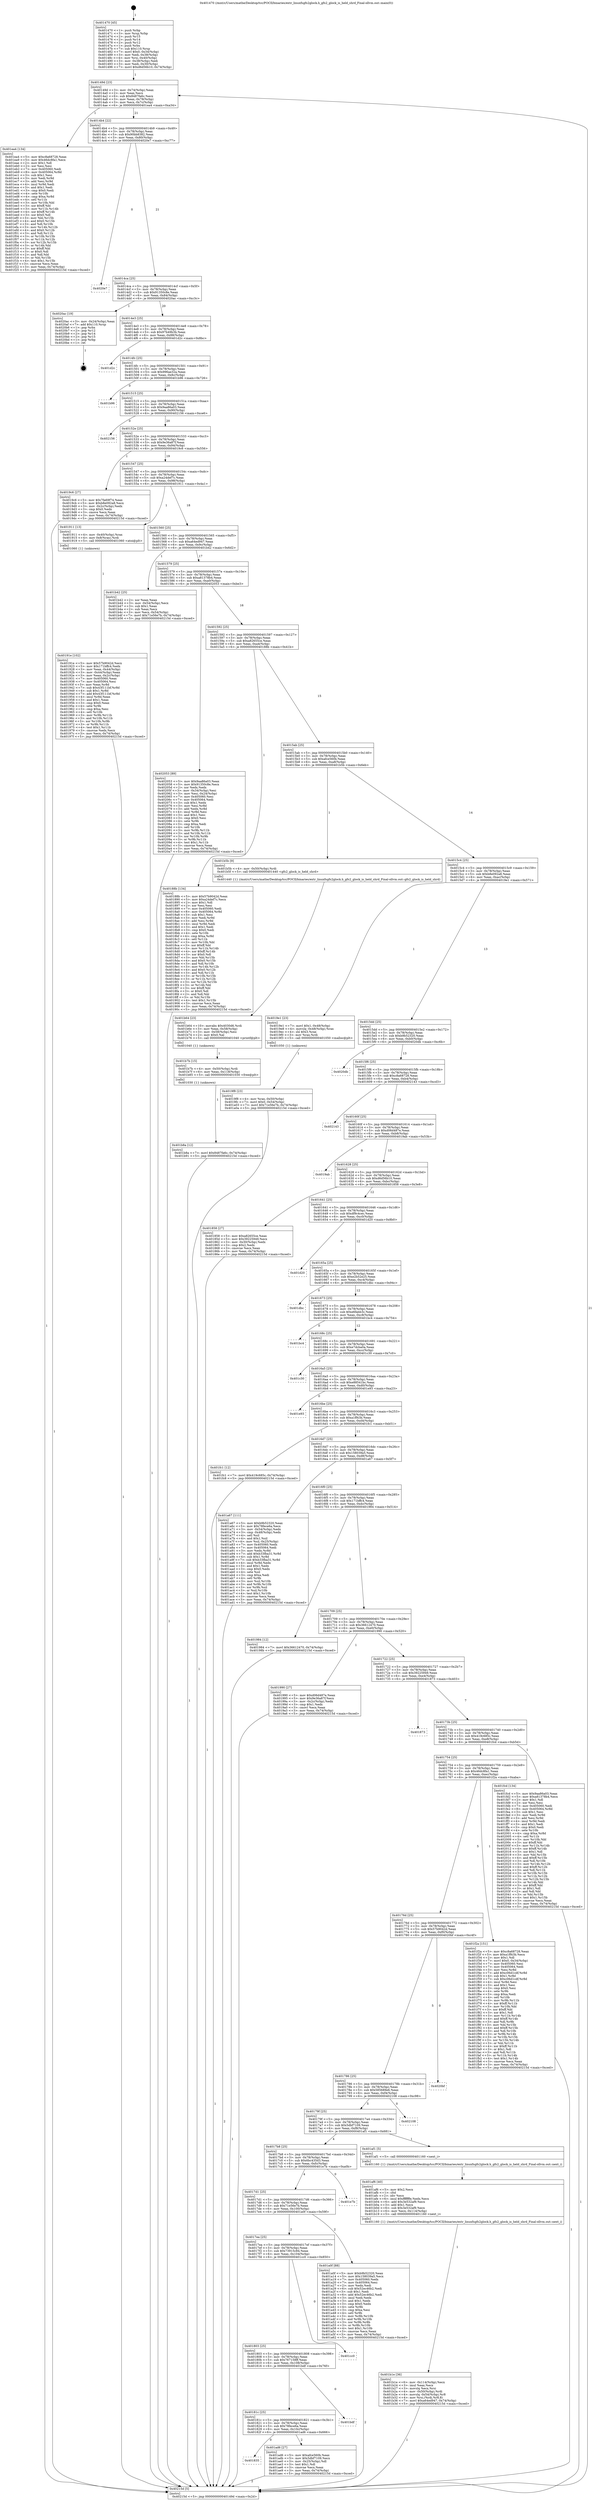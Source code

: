 digraph "0x401470" {
  label = "0x401470 (/mnt/c/Users/mathe/Desktop/tcc/POCII/binaries/extr_linuxfsgfs2glock.h_gfs2_glock_is_held_shrd_Final-ollvm.out::main(0))"
  labelloc = "t"
  node[shape=record]

  Entry [label="",width=0.3,height=0.3,shape=circle,fillcolor=black,style=filled]
  "0x40149d" [label="{
     0x40149d [23]\l
     | [instrs]\l
     &nbsp;&nbsp;0x40149d \<+3\>: mov -0x74(%rbp),%eax\l
     &nbsp;&nbsp;0x4014a0 \<+2\>: mov %eax,%ecx\l
     &nbsp;&nbsp;0x4014a2 \<+6\>: sub $0x8487fa6c,%ecx\l
     &nbsp;&nbsp;0x4014a8 \<+3\>: mov %eax,-0x78(%rbp)\l
     &nbsp;&nbsp;0x4014ab \<+3\>: mov %ecx,-0x7c(%rbp)\l
     &nbsp;&nbsp;0x4014ae \<+6\>: je 0000000000401ea4 \<main+0xa34\>\l
  }"]
  "0x401ea4" [label="{
     0x401ea4 [134]\l
     | [instrs]\l
     &nbsp;&nbsp;0x401ea4 \<+5\>: mov $0xc8a68728,%eax\l
     &nbsp;&nbsp;0x401ea9 \<+5\>: mov $0x46dc8fa1,%ecx\l
     &nbsp;&nbsp;0x401eae \<+2\>: mov $0x1,%dl\l
     &nbsp;&nbsp;0x401eb0 \<+2\>: xor %esi,%esi\l
     &nbsp;&nbsp;0x401eb2 \<+7\>: mov 0x405060,%edi\l
     &nbsp;&nbsp;0x401eb9 \<+8\>: mov 0x405064,%r8d\l
     &nbsp;&nbsp;0x401ec1 \<+3\>: sub $0x1,%esi\l
     &nbsp;&nbsp;0x401ec4 \<+3\>: mov %edi,%r9d\l
     &nbsp;&nbsp;0x401ec7 \<+3\>: add %esi,%r9d\l
     &nbsp;&nbsp;0x401eca \<+4\>: imul %r9d,%edi\l
     &nbsp;&nbsp;0x401ece \<+3\>: and $0x1,%edi\l
     &nbsp;&nbsp;0x401ed1 \<+3\>: cmp $0x0,%edi\l
     &nbsp;&nbsp;0x401ed4 \<+4\>: sete %r10b\l
     &nbsp;&nbsp;0x401ed8 \<+4\>: cmp $0xa,%r8d\l
     &nbsp;&nbsp;0x401edc \<+4\>: setl %r11b\l
     &nbsp;&nbsp;0x401ee0 \<+3\>: mov %r10b,%bl\l
     &nbsp;&nbsp;0x401ee3 \<+3\>: xor $0xff,%bl\l
     &nbsp;&nbsp;0x401ee6 \<+3\>: mov %r11b,%r14b\l
     &nbsp;&nbsp;0x401ee9 \<+4\>: xor $0xff,%r14b\l
     &nbsp;&nbsp;0x401eed \<+3\>: xor $0x0,%dl\l
     &nbsp;&nbsp;0x401ef0 \<+3\>: mov %bl,%r15b\l
     &nbsp;&nbsp;0x401ef3 \<+4\>: and $0x0,%r15b\l
     &nbsp;&nbsp;0x401ef7 \<+3\>: and %dl,%r10b\l
     &nbsp;&nbsp;0x401efa \<+3\>: mov %r14b,%r12b\l
     &nbsp;&nbsp;0x401efd \<+4\>: and $0x0,%r12b\l
     &nbsp;&nbsp;0x401f01 \<+3\>: and %dl,%r11b\l
     &nbsp;&nbsp;0x401f04 \<+3\>: or %r10b,%r15b\l
     &nbsp;&nbsp;0x401f07 \<+3\>: or %r11b,%r12b\l
     &nbsp;&nbsp;0x401f0a \<+3\>: xor %r12b,%r15b\l
     &nbsp;&nbsp;0x401f0d \<+3\>: or %r14b,%bl\l
     &nbsp;&nbsp;0x401f10 \<+3\>: xor $0xff,%bl\l
     &nbsp;&nbsp;0x401f13 \<+3\>: or $0x0,%dl\l
     &nbsp;&nbsp;0x401f16 \<+2\>: and %dl,%bl\l
     &nbsp;&nbsp;0x401f18 \<+3\>: or %bl,%r15b\l
     &nbsp;&nbsp;0x401f1b \<+4\>: test $0x1,%r15b\l
     &nbsp;&nbsp;0x401f1f \<+3\>: cmovne %ecx,%eax\l
     &nbsp;&nbsp;0x401f22 \<+3\>: mov %eax,-0x74(%rbp)\l
     &nbsp;&nbsp;0x401f25 \<+5\>: jmp 000000000040215d \<main+0xced\>\l
  }"]
  "0x4014b4" [label="{
     0x4014b4 [22]\l
     | [instrs]\l
     &nbsp;&nbsp;0x4014b4 \<+5\>: jmp 00000000004014b9 \<main+0x49\>\l
     &nbsp;&nbsp;0x4014b9 \<+3\>: mov -0x78(%rbp),%eax\l
     &nbsp;&nbsp;0x4014bc \<+5\>: sub $0x90bb8382,%eax\l
     &nbsp;&nbsp;0x4014c1 \<+3\>: mov %eax,-0x80(%rbp)\l
     &nbsp;&nbsp;0x4014c4 \<+6\>: je 00000000004020e7 \<main+0xc77\>\l
  }"]
  Exit [label="",width=0.3,height=0.3,shape=circle,fillcolor=black,style=filled,peripheries=2]
  "0x4020e7" [label="{
     0x4020e7\l
  }", style=dashed]
  "0x4014ca" [label="{
     0x4014ca [25]\l
     | [instrs]\l
     &nbsp;&nbsp;0x4014ca \<+5\>: jmp 00000000004014cf \<main+0x5f\>\l
     &nbsp;&nbsp;0x4014cf \<+3\>: mov -0x78(%rbp),%eax\l
     &nbsp;&nbsp;0x4014d2 \<+5\>: sub $0x91350c8e,%eax\l
     &nbsp;&nbsp;0x4014d7 \<+6\>: mov %eax,-0x84(%rbp)\l
     &nbsp;&nbsp;0x4014dd \<+6\>: je 00000000004020ac \<main+0xc3c\>\l
  }"]
  "0x401b8a" [label="{
     0x401b8a [12]\l
     | [instrs]\l
     &nbsp;&nbsp;0x401b8a \<+7\>: movl $0x8487fa6c,-0x74(%rbp)\l
     &nbsp;&nbsp;0x401b91 \<+5\>: jmp 000000000040215d \<main+0xced\>\l
  }"]
  "0x4020ac" [label="{
     0x4020ac [19]\l
     | [instrs]\l
     &nbsp;&nbsp;0x4020ac \<+3\>: mov -0x24(%rbp),%eax\l
     &nbsp;&nbsp;0x4020af \<+7\>: add $0x110,%rsp\l
     &nbsp;&nbsp;0x4020b6 \<+1\>: pop %rbx\l
     &nbsp;&nbsp;0x4020b7 \<+2\>: pop %r12\l
     &nbsp;&nbsp;0x4020b9 \<+2\>: pop %r14\l
     &nbsp;&nbsp;0x4020bb \<+2\>: pop %r15\l
     &nbsp;&nbsp;0x4020bd \<+1\>: pop %rbp\l
     &nbsp;&nbsp;0x4020be \<+1\>: ret\l
  }"]
  "0x4014e3" [label="{
     0x4014e3 [25]\l
     | [instrs]\l
     &nbsp;&nbsp;0x4014e3 \<+5\>: jmp 00000000004014e8 \<main+0x78\>\l
     &nbsp;&nbsp;0x4014e8 \<+3\>: mov -0x78(%rbp),%eax\l
     &nbsp;&nbsp;0x4014eb \<+5\>: sub $0x97b49b3b,%eax\l
     &nbsp;&nbsp;0x4014f0 \<+6\>: mov %eax,-0x88(%rbp)\l
     &nbsp;&nbsp;0x4014f6 \<+6\>: je 0000000000401d2c \<main+0x8bc\>\l
  }"]
  "0x401b7b" [label="{
     0x401b7b [15]\l
     | [instrs]\l
     &nbsp;&nbsp;0x401b7b \<+4\>: mov -0x50(%rbp),%rdi\l
     &nbsp;&nbsp;0x401b7f \<+6\>: mov %eax,-0x118(%rbp)\l
     &nbsp;&nbsp;0x401b85 \<+5\>: call 0000000000401030 \<free@plt\>\l
     | [calls]\l
     &nbsp;&nbsp;0x401030 \{1\} (unknown)\l
  }"]
  "0x401d2c" [label="{
     0x401d2c\l
  }", style=dashed]
  "0x4014fc" [label="{
     0x4014fc [25]\l
     | [instrs]\l
     &nbsp;&nbsp;0x4014fc \<+5\>: jmp 0000000000401501 \<main+0x91\>\l
     &nbsp;&nbsp;0x401501 \<+3\>: mov -0x78(%rbp),%eax\l
     &nbsp;&nbsp;0x401504 \<+5\>: sub $0x996ae32a,%eax\l
     &nbsp;&nbsp;0x401509 \<+6\>: mov %eax,-0x8c(%rbp)\l
     &nbsp;&nbsp;0x40150f \<+6\>: je 0000000000401b96 \<main+0x726\>\l
  }"]
  "0x401b64" [label="{
     0x401b64 [23]\l
     | [instrs]\l
     &nbsp;&nbsp;0x401b64 \<+10\>: movabs $0x4030d6,%rdi\l
     &nbsp;&nbsp;0x401b6e \<+3\>: mov %eax,-0x58(%rbp)\l
     &nbsp;&nbsp;0x401b71 \<+3\>: mov -0x58(%rbp),%esi\l
     &nbsp;&nbsp;0x401b74 \<+2\>: mov $0x0,%al\l
     &nbsp;&nbsp;0x401b76 \<+5\>: call 0000000000401040 \<printf@plt\>\l
     | [calls]\l
     &nbsp;&nbsp;0x401040 \{1\} (unknown)\l
  }"]
  "0x401b96" [label="{
     0x401b96\l
  }", style=dashed]
  "0x401515" [label="{
     0x401515 [25]\l
     | [instrs]\l
     &nbsp;&nbsp;0x401515 \<+5\>: jmp 000000000040151a \<main+0xaa\>\l
     &nbsp;&nbsp;0x40151a \<+3\>: mov -0x78(%rbp),%eax\l
     &nbsp;&nbsp;0x40151d \<+5\>: sub $0x9aa86a03,%eax\l
     &nbsp;&nbsp;0x401522 \<+6\>: mov %eax,-0x90(%rbp)\l
     &nbsp;&nbsp;0x401528 \<+6\>: je 0000000000402156 \<main+0xce6\>\l
  }"]
  "0x401b1e" [label="{
     0x401b1e [36]\l
     | [instrs]\l
     &nbsp;&nbsp;0x401b1e \<+6\>: mov -0x114(%rbp),%ecx\l
     &nbsp;&nbsp;0x401b24 \<+3\>: imul %eax,%ecx\l
     &nbsp;&nbsp;0x401b27 \<+3\>: movslq %ecx,%rsi\l
     &nbsp;&nbsp;0x401b2a \<+4\>: mov -0x50(%rbp),%rdi\l
     &nbsp;&nbsp;0x401b2e \<+4\>: movslq -0x54(%rbp),%r8\l
     &nbsp;&nbsp;0x401b32 \<+4\>: mov %rsi,(%rdi,%r8,8)\l
     &nbsp;&nbsp;0x401b36 \<+7\>: movl $0xa64ed947,-0x74(%rbp)\l
     &nbsp;&nbsp;0x401b3d \<+5\>: jmp 000000000040215d \<main+0xced\>\l
  }"]
  "0x402156" [label="{
     0x402156\l
  }", style=dashed]
  "0x40152e" [label="{
     0x40152e [25]\l
     | [instrs]\l
     &nbsp;&nbsp;0x40152e \<+5\>: jmp 0000000000401533 \<main+0xc3\>\l
     &nbsp;&nbsp;0x401533 \<+3\>: mov -0x78(%rbp),%eax\l
     &nbsp;&nbsp;0x401536 \<+5\>: sub $0x9e36a87f,%eax\l
     &nbsp;&nbsp;0x40153b \<+6\>: mov %eax,-0x94(%rbp)\l
     &nbsp;&nbsp;0x401541 \<+6\>: je 00000000004019c6 \<main+0x556\>\l
  }"]
  "0x401af6" [label="{
     0x401af6 [40]\l
     | [instrs]\l
     &nbsp;&nbsp;0x401af6 \<+5\>: mov $0x2,%ecx\l
     &nbsp;&nbsp;0x401afb \<+1\>: cltd\l
     &nbsp;&nbsp;0x401afc \<+2\>: idiv %ecx\l
     &nbsp;&nbsp;0x401afe \<+6\>: imul $0xfffffffe,%edx,%ecx\l
     &nbsp;&nbsp;0x401b04 \<+6\>: add $0x3e532af9,%ecx\l
     &nbsp;&nbsp;0x401b0a \<+3\>: add $0x1,%ecx\l
     &nbsp;&nbsp;0x401b0d \<+6\>: sub $0x3e532af9,%ecx\l
     &nbsp;&nbsp;0x401b13 \<+6\>: mov %ecx,-0x114(%rbp)\l
     &nbsp;&nbsp;0x401b19 \<+5\>: call 0000000000401160 \<next_i\>\l
     | [calls]\l
     &nbsp;&nbsp;0x401160 \{1\} (/mnt/c/Users/mathe/Desktop/tcc/POCII/binaries/extr_linuxfsgfs2glock.h_gfs2_glock_is_held_shrd_Final-ollvm.out::next_i)\l
  }"]
  "0x4019c6" [label="{
     0x4019c6 [27]\l
     | [instrs]\l
     &nbsp;&nbsp;0x4019c6 \<+5\>: mov $0x7fa69f74,%eax\l
     &nbsp;&nbsp;0x4019cb \<+5\>: mov $0xb8e092a8,%ecx\l
     &nbsp;&nbsp;0x4019d0 \<+3\>: mov -0x2c(%rbp),%edx\l
     &nbsp;&nbsp;0x4019d3 \<+3\>: cmp $0x0,%edx\l
     &nbsp;&nbsp;0x4019d6 \<+3\>: cmove %ecx,%eax\l
     &nbsp;&nbsp;0x4019d9 \<+3\>: mov %eax,-0x74(%rbp)\l
     &nbsp;&nbsp;0x4019dc \<+5\>: jmp 000000000040215d \<main+0xced\>\l
  }"]
  "0x401547" [label="{
     0x401547 [25]\l
     | [instrs]\l
     &nbsp;&nbsp;0x401547 \<+5\>: jmp 000000000040154c \<main+0xdc\>\l
     &nbsp;&nbsp;0x40154c \<+3\>: mov -0x78(%rbp),%eax\l
     &nbsp;&nbsp;0x40154f \<+5\>: sub $0xa24def7c,%eax\l
     &nbsp;&nbsp;0x401554 \<+6\>: mov %eax,-0x98(%rbp)\l
     &nbsp;&nbsp;0x40155a \<+6\>: je 0000000000401911 \<main+0x4a1\>\l
  }"]
  "0x401835" [label="{
     0x401835\l
  }", style=dashed]
  "0x401911" [label="{
     0x401911 [13]\l
     | [instrs]\l
     &nbsp;&nbsp;0x401911 \<+4\>: mov -0x40(%rbp),%rax\l
     &nbsp;&nbsp;0x401915 \<+4\>: mov 0x8(%rax),%rdi\l
     &nbsp;&nbsp;0x401919 \<+5\>: call 0000000000401060 \<atoi@plt\>\l
     | [calls]\l
     &nbsp;&nbsp;0x401060 \{1\} (unknown)\l
  }"]
  "0x401560" [label="{
     0x401560 [25]\l
     | [instrs]\l
     &nbsp;&nbsp;0x401560 \<+5\>: jmp 0000000000401565 \<main+0xf5\>\l
     &nbsp;&nbsp;0x401565 \<+3\>: mov -0x78(%rbp),%eax\l
     &nbsp;&nbsp;0x401568 \<+5\>: sub $0xa64ed947,%eax\l
     &nbsp;&nbsp;0x40156d \<+6\>: mov %eax,-0x9c(%rbp)\l
     &nbsp;&nbsp;0x401573 \<+6\>: je 0000000000401b42 \<main+0x6d2\>\l
  }"]
  "0x401ad6" [label="{
     0x401ad6 [27]\l
     | [instrs]\l
     &nbsp;&nbsp;0x401ad6 \<+5\>: mov $0xafce560b,%eax\l
     &nbsp;&nbsp;0x401adb \<+5\>: mov $0x5dbf7109,%ecx\l
     &nbsp;&nbsp;0x401ae0 \<+3\>: mov -0x25(%rbp),%dl\l
     &nbsp;&nbsp;0x401ae3 \<+3\>: test $0x1,%dl\l
     &nbsp;&nbsp;0x401ae6 \<+3\>: cmovne %ecx,%eax\l
     &nbsp;&nbsp;0x401ae9 \<+3\>: mov %eax,-0x74(%rbp)\l
     &nbsp;&nbsp;0x401aec \<+5\>: jmp 000000000040215d \<main+0xced\>\l
  }"]
  "0x401b42" [label="{
     0x401b42 [25]\l
     | [instrs]\l
     &nbsp;&nbsp;0x401b42 \<+2\>: xor %eax,%eax\l
     &nbsp;&nbsp;0x401b44 \<+3\>: mov -0x54(%rbp),%ecx\l
     &nbsp;&nbsp;0x401b47 \<+3\>: sub $0x1,%eax\l
     &nbsp;&nbsp;0x401b4a \<+2\>: sub %eax,%ecx\l
     &nbsp;&nbsp;0x401b4c \<+3\>: mov %ecx,-0x54(%rbp)\l
     &nbsp;&nbsp;0x401b4f \<+7\>: movl $0x71e56e7b,-0x74(%rbp)\l
     &nbsp;&nbsp;0x401b56 \<+5\>: jmp 000000000040215d \<main+0xced\>\l
  }"]
  "0x401579" [label="{
     0x401579 [25]\l
     | [instrs]\l
     &nbsp;&nbsp;0x401579 \<+5\>: jmp 000000000040157e \<main+0x10e\>\l
     &nbsp;&nbsp;0x40157e \<+3\>: mov -0x78(%rbp),%eax\l
     &nbsp;&nbsp;0x401581 \<+5\>: sub $0xa81378b4,%eax\l
     &nbsp;&nbsp;0x401586 \<+6\>: mov %eax,-0xa0(%rbp)\l
     &nbsp;&nbsp;0x40158c \<+6\>: je 0000000000402053 \<main+0xbe3\>\l
  }"]
  "0x40181c" [label="{
     0x40181c [25]\l
     | [instrs]\l
     &nbsp;&nbsp;0x40181c \<+5\>: jmp 0000000000401821 \<main+0x3b1\>\l
     &nbsp;&nbsp;0x401821 \<+3\>: mov -0x78(%rbp),%eax\l
     &nbsp;&nbsp;0x401824 \<+5\>: sub $0x78fece6a,%eax\l
     &nbsp;&nbsp;0x401829 \<+6\>: mov %eax,-0x10c(%rbp)\l
     &nbsp;&nbsp;0x40182f \<+6\>: je 0000000000401ad6 \<main+0x666\>\l
  }"]
  "0x402053" [label="{
     0x402053 [89]\l
     | [instrs]\l
     &nbsp;&nbsp;0x402053 \<+5\>: mov $0x9aa86a03,%eax\l
     &nbsp;&nbsp;0x402058 \<+5\>: mov $0x91350c8e,%ecx\l
     &nbsp;&nbsp;0x40205d \<+2\>: xor %edx,%edx\l
     &nbsp;&nbsp;0x40205f \<+3\>: mov -0x34(%rbp),%esi\l
     &nbsp;&nbsp;0x402062 \<+3\>: mov %esi,-0x24(%rbp)\l
     &nbsp;&nbsp;0x402065 \<+7\>: mov 0x405060,%esi\l
     &nbsp;&nbsp;0x40206c \<+7\>: mov 0x405064,%edi\l
     &nbsp;&nbsp;0x402073 \<+3\>: sub $0x1,%edx\l
     &nbsp;&nbsp;0x402076 \<+3\>: mov %esi,%r8d\l
     &nbsp;&nbsp;0x402079 \<+3\>: add %edx,%r8d\l
     &nbsp;&nbsp;0x40207c \<+4\>: imul %r8d,%esi\l
     &nbsp;&nbsp;0x402080 \<+3\>: and $0x1,%esi\l
     &nbsp;&nbsp;0x402083 \<+3\>: cmp $0x0,%esi\l
     &nbsp;&nbsp;0x402086 \<+4\>: sete %r9b\l
     &nbsp;&nbsp;0x40208a \<+3\>: cmp $0xa,%edi\l
     &nbsp;&nbsp;0x40208d \<+4\>: setl %r10b\l
     &nbsp;&nbsp;0x402091 \<+3\>: mov %r9b,%r11b\l
     &nbsp;&nbsp;0x402094 \<+3\>: and %r10b,%r11b\l
     &nbsp;&nbsp;0x402097 \<+3\>: xor %r10b,%r9b\l
     &nbsp;&nbsp;0x40209a \<+3\>: or %r9b,%r11b\l
     &nbsp;&nbsp;0x40209d \<+4\>: test $0x1,%r11b\l
     &nbsp;&nbsp;0x4020a1 \<+3\>: cmovne %ecx,%eax\l
     &nbsp;&nbsp;0x4020a4 \<+3\>: mov %eax,-0x74(%rbp)\l
     &nbsp;&nbsp;0x4020a7 \<+5\>: jmp 000000000040215d \<main+0xced\>\l
  }"]
  "0x401592" [label="{
     0x401592 [25]\l
     | [instrs]\l
     &nbsp;&nbsp;0x401592 \<+5\>: jmp 0000000000401597 \<main+0x127\>\l
     &nbsp;&nbsp;0x401597 \<+3\>: mov -0x78(%rbp),%eax\l
     &nbsp;&nbsp;0x40159a \<+5\>: sub $0xa82655ce,%eax\l
     &nbsp;&nbsp;0x40159f \<+6\>: mov %eax,-0xa4(%rbp)\l
     &nbsp;&nbsp;0x4015a5 \<+6\>: je 000000000040188b \<main+0x41b\>\l
  }"]
  "0x401bdf" [label="{
     0x401bdf\l
  }", style=dashed]
  "0x40188b" [label="{
     0x40188b [134]\l
     | [instrs]\l
     &nbsp;&nbsp;0x40188b \<+5\>: mov $0x57b9042d,%eax\l
     &nbsp;&nbsp;0x401890 \<+5\>: mov $0xa24def7c,%ecx\l
     &nbsp;&nbsp;0x401895 \<+2\>: mov $0x1,%dl\l
     &nbsp;&nbsp;0x401897 \<+2\>: xor %esi,%esi\l
     &nbsp;&nbsp;0x401899 \<+7\>: mov 0x405060,%edi\l
     &nbsp;&nbsp;0x4018a0 \<+8\>: mov 0x405064,%r8d\l
     &nbsp;&nbsp;0x4018a8 \<+3\>: sub $0x1,%esi\l
     &nbsp;&nbsp;0x4018ab \<+3\>: mov %edi,%r9d\l
     &nbsp;&nbsp;0x4018ae \<+3\>: add %esi,%r9d\l
     &nbsp;&nbsp;0x4018b1 \<+4\>: imul %r9d,%edi\l
     &nbsp;&nbsp;0x4018b5 \<+3\>: and $0x1,%edi\l
     &nbsp;&nbsp;0x4018b8 \<+3\>: cmp $0x0,%edi\l
     &nbsp;&nbsp;0x4018bb \<+4\>: sete %r10b\l
     &nbsp;&nbsp;0x4018bf \<+4\>: cmp $0xa,%r8d\l
     &nbsp;&nbsp;0x4018c3 \<+4\>: setl %r11b\l
     &nbsp;&nbsp;0x4018c7 \<+3\>: mov %r10b,%bl\l
     &nbsp;&nbsp;0x4018ca \<+3\>: xor $0xff,%bl\l
     &nbsp;&nbsp;0x4018cd \<+3\>: mov %r11b,%r14b\l
     &nbsp;&nbsp;0x4018d0 \<+4\>: xor $0xff,%r14b\l
     &nbsp;&nbsp;0x4018d4 \<+3\>: xor $0x0,%dl\l
     &nbsp;&nbsp;0x4018d7 \<+3\>: mov %bl,%r15b\l
     &nbsp;&nbsp;0x4018da \<+4\>: and $0x0,%r15b\l
     &nbsp;&nbsp;0x4018de \<+3\>: and %dl,%r10b\l
     &nbsp;&nbsp;0x4018e1 \<+3\>: mov %r14b,%r12b\l
     &nbsp;&nbsp;0x4018e4 \<+4\>: and $0x0,%r12b\l
     &nbsp;&nbsp;0x4018e8 \<+3\>: and %dl,%r11b\l
     &nbsp;&nbsp;0x4018eb \<+3\>: or %r10b,%r15b\l
     &nbsp;&nbsp;0x4018ee \<+3\>: or %r11b,%r12b\l
     &nbsp;&nbsp;0x4018f1 \<+3\>: xor %r12b,%r15b\l
     &nbsp;&nbsp;0x4018f4 \<+3\>: or %r14b,%bl\l
     &nbsp;&nbsp;0x4018f7 \<+3\>: xor $0xff,%bl\l
     &nbsp;&nbsp;0x4018fa \<+3\>: or $0x0,%dl\l
     &nbsp;&nbsp;0x4018fd \<+2\>: and %dl,%bl\l
     &nbsp;&nbsp;0x4018ff \<+3\>: or %bl,%r15b\l
     &nbsp;&nbsp;0x401902 \<+4\>: test $0x1,%r15b\l
     &nbsp;&nbsp;0x401906 \<+3\>: cmovne %ecx,%eax\l
     &nbsp;&nbsp;0x401909 \<+3\>: mov %eax,-0x74(%rbp)\l
     &nbsp;&nbsp;0x40190c \<+5\>: jmp 000000000040215d \<main+0xced\>\l
  }"]
  "0x4015ab" [label="{
     0x4015ab [25]\l
     | [instrs]\l
     &nbsp;&nbsp;0x4015ab \<+5\>: jmp 00000000004015b0 \<main+0x140\>\l
     &nbsp;&nbsp;0x4015b0 \<+3\>: mov -0x78(%rbp),%eax\l
     &nbsp;&nbsp;0x4015b3 \<+5\>: sub $0xafce560b,%eax\l
     &nbsp;&nbsp;0x4015b8 \<+6\>: mov %eax,-0xa8(%rbp)\l
     &nbsp;&nbsp;0x4015be \<+6\>: je 0000000000401b5b \<main+0x6eb\>\l
  }"]
  "0x401803" [label="{
     0x401803 [25]\l
     | [instrs]\l
     &nbsp;&nbsp;0x401803 \<+5\>: jmp 0000000000401808 \<main+0x398\>\l
     &nbsp;&nbsp;0x401808 \<+3\>: mov -0x78(%rbp),%eax\l
     &nbsp;&nbsp;0x40180b \<+5\>: sub $0x767158ff,%eax\l
     &nbsp;&nbsp;0x401810 \<+6\>: mov %eax,-0x108(%rbp)\l
     &nbsp;&nbsp;0x401816 \<+6\>: je 0000000000401bdf \<main+0x76f\>\l
  }"]
  "0x401b5b" [label="{
     0x401b5b [9]\l
     | [instrs]\l
     &nbsp;&nbsp;0x401b5b \<+4\>: mov -0x50(%rbp),%rdi\l
     &nbsp;&nbsp;0x401b5f \<+5\>: call 0000000000401440 \<gfs2_glock_is_held_shrd\>\l
     | [calls]\l
     &nbsp;&nbsp;0x401440 \{1\} (/mnt/c/Users/mathe/Desktop/tcc/POCII/binaries/extr_linuxfsgfs2glock.h_gfs2_glock_is_held_shrd_Final-ollvm.out::gfs2_glock_is_held_shrd)\l
  }"]
  "0x4015c4" [label="{
     0x4015c4 [25]\l
     | [instrs]\l
     &nbsp;&nbsp;0x4015c4 \<+5\>: jmp 00000000004015c9 \<main+0x159\>\l
     &nbsp;&nbsp;0x4015c9 \<+3\>: mov -0x78(%rbp),%eax\l
     &nbsp;&nbsp;0x4015cc \<+5\>: sub $0xb8e092a8,%eax\l
     &nbsp;&nbsp;0x4015d1 \<+6\>: mov %eax,-0xac(%rbp)\l
     &nbsp;&nbsp;0x4015d7 \<+6\>: je 00000000004019e1 \<main+0x571\>\l
  }"]
  "0x401cc0" [label="{
     0x401cc0\l
  }", style=dashed]
  "0x4019e1" [label="{
     0x4019e1 [23]\l
     | [instrs]\l
     &nbsp;&nbsp;0x4019e1 \<+7\>: movl $0x1,-0x48(%rbp)\l
     &nbsp;&nbsp;0x4019e8 \<+4\>: movslq -0x48(%rbp),%rax\l
     &nbsp;&nbsp;0x4019ec \<+4\>: shl $0x3,%rax\l
     &nbsp;&nbsp;0x4019f0 \<+3\>: mov %rax,%rdi\l
     &nbsp;&nbsp;0x4019f3 \<+5\>: call 0000000000401050 \<malloc@plt\>\l
     | [calls]\l
     &nbsp;&nbsp;0x401050 \{1\} (unknown)\l
  }"]
  "0x4015dd" [label="{
     0x4015dd [25]\l
     | [instrs]\l
     &nbsp;&nbsp;0x4015dd \<+5\>: jmp 00000000004015e2 \<main+0x172\>\l
     &nbsp;&nbsp;0x4015e2 \<+3\>: mov -0x78(%rbp),%eax\l
     &nbsp;&nbsp;0x4015e5 \<+5\>: sub $0xb9b52320,%eax\l
     &nbsp;&nbsp;0x4015ea \<+6\>: mov %eax,-0xb0(%rbp)\l
     &nbsp;&nbsp;0x4015f0 \<+6\>: je 00000000004020db \<main+0xc6b\>\l
  }"]
  "0x4017ea" [label="{
     0x4017ea [25]\l
     | [instrs]\l
     &nbsp;&nbsp;0x4017ea \<+5\>: jmp 00000000004017ef \<main+0x37f\>\l
     &nbsp;&nbsp;0x4017ef \<+3\>: mov -0x78(%rbp),%eax\l
     &nbsp;&nbsp;0x4017f2 \<+5\>: sub $0x73915c84,%eax\l
     &nbsp;&nbsp;0x4017f7 \<+6\>: mov %eax,-0x104(%rbp)\l
     &nbsp;&nbsp;0x4017fd \<+6\>: je 0000000000401cc0 \<main+0x850\>\l
  }"]
  "0x4020db" [label="{
     0x4020db\l
  }", style=dashed]
  "0x4015f6" [label="{
     0x4015f6 [25]\l
     | [instrs]\l
     &nbsp;&nbsp;0x4015f6 \<+5\>: jmp 00000000004015fb \<main+0x18b\>\l
     &nbsp;&nbsp;0x4015fb \<+3\>: mov -0x78(%rbp),%eax\l
     &nbsp;&nbsp;0x4015fe \<+5\>: sub $0xc8a68728,%eax\l
     &nbsp;&nbsp;0x401603 \<+6\>: mov %eax,-0xb4(%rbp)\l
     &nbsp;&nbsp;0x401609 \<+6\>: je 0000000000402143 \<main+0xcd3\>\l
  }"]
  "0x401a0f" [label="{
     0x401a0f [88]\l
     | [instrs]\l
     &nbsp;&nbsp;0x401a0f \<+5\>: mov $0xb9b52320,%eax\l
     &nbsp;&nbsp;0x401a14 \<+5\>: mov $0x158039a5,%ecx\l
     &nbsp;&nbsp;0x401a19 \<+7\>: mov 0x405060,%edx\l
     &nbsp;&nbsp;0x401a20 \<+7\>: mov 0x405064,%esi\l
     &nbsp;&nbsp;0x401a27 \<+2\>: mov %edx,%edi\l
     &nbsp;&nbsp;0x401a29 \<+6\>: sub $0x52ec46b2,%edi\l
     &nbsp;&nbsp;0x401a2f \<+3\>: sub $0x1,%edi\l
     &nbsp;&nbsp;0x401a32 \<+6\>: add $0x52ec46b2,%edi\l
     &nbsp;&nbsp;0x401a38 \<+3\>: imul %edi,%edx\l
     &nbsp;&nbsp;0x401a3b \<+3\>: and $0x1,%edx\l
     &nbsp;&nbsp;0x401a3e \<+3\>: cmp $0x0,%edx\l
     &nbsp;&nbsp;0x401a41 \<+4\>: sete %r8b\l
     &nbsp;&nbsp;0x401a45 \<+3\>: cmp $0xa,%esi\l
     &nbsp;&nbsp;0x401a48 \<+4\>: setl %r9b\l
     &nbsp;&nbsp;0x401a4c \<+3\>: mov %r8b,%r10b\l
     &nbsp;&nbsp;0x401a4f \<+3\>: and %r9b,%r10b\l
     &nbsp;&nbsp;0x401a52 \<+3\>: xor %r9b,%r8b\l
     &nbsp;&nbsp;0x401a55 \<+3\>: or %r8b,%r10b\l
     &nbsp;&nbsp;0x401a58 \<+4\>: test $0x1,%r10b\l
     &nbsp;&nbsp;0x401a5c \<+3\>: cmovne %ecx,%eax\l
     &nbsp;&nbsp;0x401a5f \<+3\>: mov %eax,-0x74(%rbp)\l
     &nbsp;&nbsp;0x401a62 \<+5\>: jmp 000000000040215d \<main+0xced\>\l
  }"]
  "0x402143" [label="{
     0x402143\l
  }", style=dashed]
  "0x40160f" [label="{
     0x40160f [25]\l
     | [instrs]\l
     &nbsp;&nbsp;0x40160f \<+5\>: jmp 0000000000401614 \<main+0x1a4\>\l
     &nbsp;&nbsp;0x401614 \<+3\>: mov -0x78(%rbp),%eax\l
     &nbsp;&nbsp;0x401617 \<+5\>: sub $0xd06d487e,%eax\l
     &nbsp;&nbsp;0x40161c \<+6\>: mov %eax,-0xb8(%rbp)\l
     &nbsp;&nbsp;0x401622 \<+6\>: je 00000000004019ab \<main+0x53b\>\l
  }"]
  "0x4017d1" [label="{
     0x4017d1 [25]\l
     | [instrs]\l
     &nbsp;&nbsp;0x4017d1 \<+5\>: jmp 00000000004017d6 \<main+0x366\>\l
     &nbsp;&nbsp;0x4017d6 \<+3\>: mov -0x78(%rbp),%eax\l
     &nbsp;&nbsp;0x4017d9 \<+5\>: sub $0x71e56e7b,%eax\l
     &nbsp;&nbsp;0x4017de \<+6\>: mov %eax,-0x100(%rbp)\l
     &nbsp;&nbsp;0x4017e4 \<+6\>: je 0000000000401a0f \<main+0x59f\>\l
  }"]
  "0x4019ab" [label="{
     0x4019ab\l
  }", style=dashed]
  "0x401628" [label="{
     0x401628 [25]\l
     | [instrs]\l
     &nbsp;&nbsp;0x401628 \<+5\>: jmp 000000000040162d \<main+0x1bd\>\l
     &nbsp;&nbsp;0x40162d \<+3\>: mov -0x78(%rbp),%eax\l
     &nbsp;&nbsp;0x401630 \<+5\>: sub $0xd6d56b10,%eax\l
     &nbsp;&nbsp;0x401635 \<+6\>: mov %eax,-0xbc(%rbp)\l
     &nbsp;&nbsp;0x40163b \<+6\>: je 0000000000401858 \<main+0x3e8\>\l
  }"]
  "0x401e7b" [label="{
     0x401e7b\l
  }", style=dashed]
  "0x401858" [label="{
     0x401858 [27]\l
     | [instrs]\l
     &nbsp;&nbsp;0x401858 \<+5\>: mov $0xa82655ce,%eax\l
     &nbsp;&nbsp;0x40185d \<+5\>: mov $0x39225949,%ecx\l
     &nbsp;&nbsp;0x401862 \<+3\>: mov -0x30(%rbp),%edx\l
     &nbsp;&nbsp;0x401865 \<+3\>: cmp $0x2,%edx\l
     &nbsp;&nbsp;0x401868 \<+3\>: cmovne %ecx,%eax\l
     &nbsp;&nbsp;0x40186b \<+3\>: mov %eax,-0x74(%rbp)\l
     &nbsp;&nbsp;0x40186e \<+5\>: jmp 000000000040215d \<main+0xced\>\l
  }"]
  "0x401641" [label="{
     0x401641 [25]\l
     | [instrs]\l
     &nbsp;&nbsp;0x401641 \<+5\>: jmp 0000000000401646 \<main+0x1d6\>\l
     &nbsp;&nbsp;0x401646 \<+3\>: mov -0x78(%rbp),%eax\l
     &nbsp;&nbsp;0x401649 \<+5\>: sub $0xdf9c4cec,%eax\l
     &nbsp;&nbsp;0x40164e \<+6\>: mov %eax,-0xc0(%rbp)\l
     &nbsp;&nbsp;0x401654 \<+6\>: je 0000000000401d20 \<main+0x8b0\>\l
  }"]
  "0x40215d" [label="{
     0x40215d [5]\l
     | [instrs]\l
     &nbsp;&nbsp;0x40215d \<+5\>: jmp 000000000040149d \<main+0x2d\>\l
  }"]
  "0x401470" [label="{
     0x401470 [45]\l
     | [instrs]\l
     &nbsp;&nbsp;0x401470 \<+1\>: push %rbp\l
     &nbsp;&nbsp;0x401471 \<+3\>: mov %rsp,%rbp\l
     &nbsp;&nbsp;0x401474 \<+2\>: push %r15\l
     &nbsp;&nbsp;0x401476 \<+2\>: push %r14\l
     &nbsp;&nbsp;0x401478 \<+2\>: push %r12\l
     &nbsp;&nbsp;0x40147a \<+1\>: push %rbx\l
     &nbsp;&nbsp;0x40147b \<+7\>: sub $0x110,%rsp\l
     &nbsp;&nbsp;0x401482 \<+7\>: movl $0x0,-0x34(%rbp)\l
     &nbsp;&nbsp;0x401489 \<+3\>: mov %edi,-0x38(%rbp)\l
     &nbsp;&nbsp;0x40148c \<+4\>: mov %rsi,-0x40(%rbp)\l
     &nbsp;&nbsp;0x401490 \<+3\>: mov -0x38(%rbp),%edi\l
     &nbsp;&nbsp;0x401493 \<+3\>: mov %edi,-0x30(%rbp)\l
     &nbsp;&nbsp;0x401496 \<+7\>: movl $0xd6d56b10,-0x74(%rbp)\l
  }"]
  "0x40191e" [label="{
     0x40191e [102]\l
     | [instrs]\l
     &nbsp;&nbsp;0x40191e \<+5\>: mov $0x57b9042d,%ecx\l
     &nbsp;&nbsp;0x401923 \<+5\>: mov $0x171bffc4,%edx\l
     &nbsp;&nbsp;0x401928 \<+3\>: mov %eax,-0x44(%rbp)\l
     &nbsp;&nbsp;0x40192b \<+3\>: mov -0x44(%rbp),%eax\l
     &nbsp;&nbsp;0x40192e \<+3\>: mov %eax,-0x2c(%rbp)\l
     &nbsp;&nbsp;0x401931 \<+7\>: mov 0x405060,%eax\l
     &nbsp;&nbsp;0x401938 \<+7\>: mov 0x405064,%esi\l
     &nbsp;&nbsp;0x40193f \<+3\>: mov %eax,%r8d\l
     &nbsp;&nbsp;0x401942 \<+7\>: sub $0x43f111bf,%r8d\l
     &nbsp;&nbsp;0x401949 \<+4\>: sub $0x1,%r8d\l
     &nbsp;&nbsp;0x40194d \<+7\>: add $0x43f111bf,%r8d\l
     &nbsp;&nbsp;0x401954 \<+4\>: imul %r8d,%eax\l
     &nbsp;&nbsp;0x401958 \<+3\>: and $0x1,%eax\l
     &nbsp;&nbsp;0x40195b \<+3\>: cmp $0x0,%eax\l
     &nbsp;&nbsp;0x40195e \<+4\>: sete %r9b\l
     &nbsp;&nbsp;0x401962 \<+3\>: cmp $0xa,%esi\l
     &nbsp;&nbsp;0x401965 \<+4\>: setl %r10b\l
     &nbsp;&nbsp;0x401969 \<+3\>: mov %r9b,%r11b\l
     &nbsp;&nbsp;0x40196c \<+3\>: and %r10b,%r11b\l
     &nbsp;&nbsp;0x40196f \<+3\>: xor %r10b,%r9b\l
     &nbsp;&nbsp;0x401972 \<+3\>: or %r9b,%r11b\l
     &nbsp;&nbsp;0x401975 \<+4\>: test $0x1,%r11b\l
     &nbsp;&nbsp;0x401979 \<+3\>: cmovne %edx,%ecx\l
     &nbsp;&nbsp;0x40197c \<+3\>: mov %ecx,-0x74(%rbp)\l
     &nbsp;&nbsp;0x40197f \<+5\>: jmp 000000000040215d \<main+0xced\>\l
  }"]
  "0x4017b8" [label="{
     0x4017b8 [25]\l
     | [instrs]\l
     &nbsp;&nbsp;0x4017b8 \<+5\>: jmp 00000000004017bd \<main+0x34d\>\l
     &nbsp;&nbsp;0x4017bd \<+3\>: mov -0x78(%rbp),%eax\l
     &nbsp;&nbsp;0x4017c0 \<+5\>: sub $0x6bc435d3,%eax\l
     &nbsp;&nbsp;0x4017c5 \<+6\>: mov %eax,-0xfc(%rbp)\l
     &nbsp;&nbsp;0x4017cb \<+6\>: je 0000000000401e7b \<main+0xa0b\>\l
  }"]
  "0x401d20" [label="{
     0x401d20\l
  }", style=dashed]
  "0x40165a" [label="{
     0x40165a [25]\l
     | [instrs]\l
     &nbsp;&nbsp;0x40165a \<+5\>: jmp 000000000040165f \<main+0x1ef\>\l
     &nbsp;&nbsp;0x40165f \<+3\>: mov -0x78(%rbp),%eax\l
     &nbsp;&nbsp;0x401662 \<+5\>: sub $0xe2b52e25,%eax\l
     &nbsp;&nbsp;0x401667 \<+6\>: mov %eax,-0xc4(%rbp)\l
     &nbsp;&nbsp;0x40166d \<+6\>: je 0000000000401dbc \<main+0x94c\>\l
  }"]
  "0x401af1" [label="{
     0x401af1 [5]\l
     | [instrs]\l
     &nbsp;&nbsp;0x401af1 \<+5\>: call 0000000000401160 \<next_i\>\l
     | [calls]\l
     &nbsp;&nbsp;0x401160 \{1\} (/mnt/c/Users/mathe/Desktop/tcc/POCII/binaries/extr_linuxfsgfs2glock.h_gfs2_glock_is_held_shrd_Final-ollvm.out::next_i)\l
  }"]
  "0x401dbc" [label="{
     0x401dbc\l
  }", style=dashed]
  "0x401673" [label="{
     0x401673 [25]\l
     | [instrs]\l
     &nbsp;&nbsp;0x401673 \<+5\>: jmp 0000000000401678 \<main+0x208\>\l
     &nbsp;&nbsp;0x401678 \<+3\>: mov -0x78(%rbp),%eax\l
     &nbsp;&nbsp;0x40167b \<+5\>: sub $0xe6fabb3c,%eax\l
     &nbsp;&nbsp;0x401680 \<+6\>: mov %eax,-0xc8(%rbp)\l
     &nbsp;&nbsp;0x401686 \<+6\>: je 0000000000401bc4 \<main+0x754\>\l
  }"]
  "0x40179f" [label="{
     0x40179f [25]\l
     | [instrs]\l
     &nbsp;&nbsp;0x40179f \<+5\>: jmp 00000000004017a4 \<main+0x334\>\l
     &nbsp;&nbsp;0x4017a4 \<+3\>: mov -0x78(%rbp),%eax\l
     &nbsp;&nbsp;0x4017a7 \<+5\>: sub $0x5dbf7109,%eax\l
     &nbsp;&nbsp;0x4017ac \<+6\>: mov %eax,-0xf8(%rbp)\l
     &nbsp;&nbsp;0x4017b2 \<+6\>: je 0000000000401af1 \<main+0x681\>\l
  }"]
  "0x401bc4" [label="{
     0x401bc4\l
  }", style=dashed]
  "0x40168c" [label="{
     0x40168c [25]\l
     | [instrs]\l
     &nbsp;&nbsp;0x40168c \<+5\>: jmp 0000000000401691 \<main+0x221\>\l
     &nbsp;&nbsp;0x401691 \<+3\>: mov -0x78(%rbp),%eax\l
     &nbsp;&nbsp;0x401694 \<+5\>: sub $0xe7dcba0a,%eax\l
     &nbsp;&nbsp;0x401699 \<+6\>: mov %eax,-0xcc(%rbp)\l
     &nbsp;&nbsp;0x40169f \<+6\>: je 0000000000401c30 \<main+0x7c0\>\l
  }"]
  "0x402108" [label="{
     0x402108\l
  }", style=dashed]
  "0x401c30" [label="{
     0x401c30\l
  }", style=dashed]
  "0x4016a5" [label="{
     0x4016a5 [25]\l
     | [instrs]\l
     &nbsp;&nbsp;0x4016a5 \<+5\>: jmp 00000000004016aa \<main+0x23a\>\l
     &nbsp;&nbsp;0x4016aa \<+3\>: mov -0x78(%rbp),%eax\l
     &nbsp;&nbsp;0x4016ad \<+5\>: sub $0xe88541bc,%eax\l
     &nbsp;&nbsp;0x4016b2 \<+6\>: mov %eax,-0xd0(%rbp)\l
     &nbsp;&nbsp;0x4016b8 \<+6\>: je 0000000000401e93 \<main+0xa23\>\l
  }"]
  "0x401786" [label="{
     0x401786 [25]\l
     | [instrs]\l
     &nbsp;&nbsp;0x401786 \<+5\>: jmp 000000000040178b \<main+0x31b\>\l
     &nbsp;&nbsp;0x40178b \<+3\>: mov -0x78(%rbp),%eax\l
     &nbsp;&nbsp;0x40178e \<+5\>: sub $0x585689e6,%eax\l
     &nbsp;&nbsp;0x401793 \<+6\>: mov %eax,-0xf4(%rbp)\l
     &nbsp;&nbsp;0x401799 \<+6\>: je 0000000000402108 \<main+0xc98\>\l
  }"]
  "0x401e93" [label="{
     0x401e93\l
  }", style=dashed]
  "0x4016be" [label="{
     0x4016be [25]\l
     | [instrs]\l
     &nbsp;&nbsp;0x4016be \<+5\>: jmp 00000000004016c3 \<main+0x253\>\l
     &nbsp;&nbsp;0x4016c3 \<+3\>: mov -0x78(%rbp),%eax\l
     &nbsp;&nbsp;0x4016c6 \<+5\>: sub $0xa1ff43b,%eax\l
     &nbsp;&nbsp;0x4016cb \<+6\>: mov %eax,-0xd4(%rbp)\l
     &nbsp;&nbsp;0x4016d1 \<+6\>: je 0000000000401fc1 \<main+0xb51\>\l
  }"]
  "0x4020bf" [label="{
     0x4020bf\l
  }", style=dashed]
  "0x401fc1" [label="{
     0x401fc1 [12]\l
     | [instrs]\l
     &nbsp;&nbsp;0x401fc1 \<+7\>: movl $0x419c685c,-0x74(%rbp)\l
     &nbsp;&nbsp;0x401fc8 \<+5\>: jmp 000000000040215d \<main+0xced\>\l
  }"]
  "0x4016d7" [label="{
     0x4016d7 [25]\l
     | [instrs]\l
     &nbsp;&nbsp;0x4016d7 \<+5\>: jmp 00000000004016dc \<main+0x26c\>\l
     &nbsp;&nbsp;0x4016dc \<+3\>: mov -0x78(%rbp),%eax\l
     &nbsp;&nbsp;0x4016df \<+5\>: sub $0x158039a5,%eax\l
     &nbsp;&nbsp;0x4016e4 \<+6\>: mov %eax,-0xd8(%rbp)\l
     &nbsp;&nbsp;0x4016ea \<+6\>: je 0000000000401a67 \<main+0x5f7\>\l
  }"]
  "0x40176d" [label="{
     0x40176d [25]\l
     | [instrs]\l
     &nbsp;&nbsp;0x40176d \<+5\>: jmp 0000000000401772 \<main+0x302\>\l
     &nbsp;&nbsp;0x401772 \<+3\>: mov -0x78(%rbp),%eax\l
     &nbsp;&nbsp;0x401775 \<+5\>: sub $0x57b9042d,%eax\l
     &nbsp;&nbsp;0x40177a \<+6\>: mov %eax,-0xf0(%rbp)\l
     &nbsp;&nbsp;0x401780 \<+6\>: je 00000000004020bf \<main+0xc4f\>\l
  }"]
  "0x401a67" [label="{
     0x401a67 [111]\l
     | [instrs]\l
     &nbsp;&nbsp;0x401a67 \<+5\>: mov $0xb9b52320,%eax\l
     &nbsp;&nbsp;0x401a6c \<+5\>: mov $0x78fece6a,%ecx\l
     &nbsp;&nbsp;0x401a71 \<+3\>: mov -0x54(%rbp),%edx\l
     &nbsp;&nbsp;0x401a74 \<+3\>: cmp -0x48(%rbp),%edx\l
     &nbsp;&nbsp;0x401a77 \<+4\>: setl %sil\l
     &nbsp;&nbsp;0x401a7b \<+4\>: and $0x1,%sil\l
     &nbsp;&nbsp;0x401a7f \<+4\>: mov %sil,-0x25(%rbp)\l
     &nbsp;&nbsp;0x401a83 \<+7\>: mov 0x405060,%edx\l
     &nbsp;&nbsp;0x401a8a \<+7\>: mov 0x405064,%edi\l
     &nbsp;&nbsp;0x401a91 \<+3\>: mov %edx,%r8d\l
     &nbsp;&nbsp;0x401a94 \<+7\>: add $0xb33fba31,%r8d\l
     &nbsp;&nbsp;0x401a9b \<+4\>: sub $0x1,%r8d\l
     &nbsp;&nbsp;0x401a9f \<+7\>: sub $0xb33fba31,%r8d\l
     &nbsp;&nbsp;0x401aa6 \<+4\>: imul %r8d,%edx\l
     &nbsp;&nbsp;0x401aaa \<+3\>: and $0x1,%edx\l
     &nbsp;&nbsp;0x401aad \<+3\>: cmp $0x0,%edx\l
     &nbsp;&nbsp;0x401ab0 \<+4\>: sete %sil\l
     &nbsp;&nbsp;0x401ab4 \<+3\>: cmp $0xa,%edi\l
     &nbsp;&nbsp;0x401ab7 \<+4\>: setl %r9b\l
     &nbsp;&nbsp;0x401abb \<+3\>: mov %sil,%r10b\l
     &nbsp;&nbsp;0x401abe \<+3\>: and %r9b,%r10b\l
     &nbsp;&nbsp;0x401ac1 \<+3\>: xor %r9b,%sil\l
     &nbsp;&nbsp;0x401ac4 \<+3\>: or %sil,%r10b\l
     &nbsp;&nbsp;0x401ac7 \<+4\>: test $0x1,%r10b\l
     &nbsp;&nbsp;0x401acb \<+3\>: cmovne %ecx,%eax\l
     &nbsp;&nbsp;0x401ace \<+3\>: mov %eax,-0x74(%rbp)\l
     &nbsp;&nbsp;0x401ad1 \<+5\>: jmp 000000000040215d \<main+0xced\>\l
  }"]
  "0x4016f0" [label="{
     0x4016f0 [25]\l
     | [instrs]\l
     &nbsp;&nbsp;0x4016f0 \<+5\>: jmp 00000000004016f5 \<main+0x285\>\l
     &nbsp;&nbsp;0x4016f5 \<+3\>: mov -0x78(%rbp),%eax\l
     &nbsp;&nbsp;0x4016f8 \<+5\>: sub $0x171bffc4,%eax\l
     &nbsp;&nbsp;0x4016fd \<+6\>: mov %eax,-0xdc(%rbp)\l
     &nbsp;&nbsp;0x401703 \<+6\>: je 0000000000401984 \<main+0x514\>\l
  }"]
  "0x401f2a" [label="{
     0x401f2a [151]\l
     | [instrs]\l
     &nbsp;&nbsp;0x401f2a \<+5\>: mov $0xc8a68728,%eax\l
     &nbsp;&nbsp;0x401f2f \<+5\>: mov $0xa1ff43b,%ecx\l
     &nbsp;&nbsp;0x401f34 \<+2\>: mov $0x1,%dl\l
     &nbsp;&nbsp;0x401f36 \<+7\>: movl $0x0,-0x34(%rbp)\l
     &nbsp;&nbsp;0x401f3d \<+7\>: mov 0x405060,%esi\l
     &nbsp;&nbsp;0x401f44 \<+7\>: mov 0x405064,%edi\l
     &nbsp;&nbsp;0x401f4b \<+3\>: mov %esi,%r8d\l
     &nbsp;&nbsp;0x401f4e \<+7\>: add $0xc06d1cdf,%r8d\l
     &nbsp;&nbsp;0x401f55 \<+4\>: sub $0x1,%r8d\l
     &nbsp;&nbsp;0x401f59 \<+7\>: sub $0xc06d1cdf,%r8d\l
     &nbsp;&nbsp;0x401f60 \<+4\>: imul %r8d,%esi\l
     &nbsp;&nbsp;0x401f64 \<+3\>: and $0x1,%esi\l
     &nbsp;&nbsp;0x401f67 \<+3\>: cmp $0x0,%esi\l
     &nbsp;&nbsp;0x401f6a \<+4\>: sete %r9b\l
     &nbsp;&nbsp;0x401f6e \<+3\>: cmp $0xa,%edi\l
     &nbsp;&nbsp;0x401f71 \<+4\>: setl %r10b\l
     &nbsp;&nbsp;0x401f75 \<+3\>: mov %r9b,%r11b\l
     &nbsp;&nbsp;0x401f78 \<+4\>: xor $0xff,%r11b\l
     &nbsp;&nbsp;0x401f7c \<+3\>: mov %r10b,%bl\l
     &nbsp;&nbsp;0x401f7f \<+3\>: xor $0xff,%bl\l
     &nbsp;&nbsp;0x401f82 \<+3\>: xor $0x1,%dl\l
     &nbsp;&nbsp;0x401f85 \<+3\>: mov %r11b,%r14b\l
     &nbsp;&nbsp;0x401f88 \<+4\>: and $0xff,%r14b\l
     &nbsp;&nbsp;0x401f8c \<+3\>: and %dl,%r9b\l
     &nbsp;&nbsp;0x401f8f \<+3\>: mov %bl,%r15b\l
     &nbsp;&nbsp;0x401f92 \<+4\>: and $0xff,%r15b\l
     &nbsp;&nbsp;0x401f96 \<+3\>: and %dl,%r10b\l
     &nbsp;&nbsp;0x401f99 \<+3\>: or %r9b,%r14b\l
     &nbsp;&nbsp;0x401f9c \<+3\>: or %r10b,%r15b\l
     &nbsp;&nbsp;0x401f9f \<+3\>: xor %r15b,%r14b\l
     &nbsp;&nbsp;0x401fa2 \<+3\>: or %bl,%r11b\l
     &nbsp;&nbsp;0x401fa5 \<+4\>: xor $0xff,%r11b\l
     &nbsp;&nbsp;0x401fa9 \<+3\>: or $0x1,%dl\l
     &nbsp;&nbsp;0x401fac \<+3\>: and %dl,%r11b\l
     &nbsp;&nbsp;0x401faf \<+3\>: or %r11b,%r14b\l
     &nbsp;&nbsp;0x401fb2 \<+4\>: test $0x1,%r14b\l
     &nbsp;&nbsp;0x401fb6 \<+3\>: cmovne %ecx,%eax\l
     &nbsp;&nbsp;0x401fb9 \<+3\>: mov %eax,-0x74(%rbp)\l
     &nbsp;&nbsp;0x401fbc \<+5\>: jmp 000000000040215d \<main+0xced\>\l
  }"]
  "0x401984" [label="{
     0x401984 [12]\l
     | [instrs]\l
     &nbsp;&nbsp;0x401984 \<+7\>: movl $0x36612470,-0x74(%rbp)\l
     &nbsp;&nbsp;0x40198b \<+5\>: jmp 000000000040215d \<main+0xced\>\l
  }"]
  "0x401709" [label="{
     0x401709 [25]\l
     | [instrs]\l
     &nbsp;&nbsp;0x401709 \<+5\>: jmp 000000000040170e \<main+0x29e\>\l
     &nbsp;&nbsp;0x40170e \<+3\>: mov -0x78(%rbp),%eax\l
     &nbsp;&nbsp;0x401711 \<+5\>: sub $0x36612470,%eax\l
     &nbsp;&nbsp;0x401716 \<+6\>: mov %eax,-0xe0(%rbp)\l
     &nbsp;&nbsp;0x40171c \<+6\>: je 0000000000401990 \<main+0x520\>\l
  }"]
  "0x401754" [label="{
     0x401754 [25]\l
     | [instrs]\l
     &nbsp;&nbsp;0x401754 \<+5\>: jmp 0000000000401759 \<main+0x2e9\>\l
     &nbsp;&nbsp;0x401759 \<+3\>: mov -0x78(%rbp),%eax\l
     &nbsp;&nbsp;0x40175c \<+5\>: sub $0x46dc8fa1,%eax\l
     &nbsp;&nbsp;0x401761 \<+6\>: mov %eax,-0xec(%rbp)\l
     &nbsp;&nbsp;0x401767 \<+6\>: je 0000000000401f2a \<main+0xaba\>\l
  }"]
  "0x401990" [label="{
     0x401990 [27]\l
     | [instrs]\l
     &nbsp;&nbsp;0x401990 \<+5\>: mov $0xd06d487e,%eax\l
     &nbsp;&nbsp;0x401995 \<+5\>: mov $0x9e36a87f,%ecx\l
     &nbsp;&nbsp;0x40199a \<+3\>: mov -0x2c(%rbp),%edx\l
     &nbsp;&nbsp;0x40199d \<+3\>: cmp $0x1,%edx\l
     &nbsp;&nbsp;0x4019a0 \<+3\>: cmovl %ecx,%eax\l
     &nbsp;&nbsp;0x4019a3 \<+3\>: mov %eax,-0x74(%rbp)\l
     &nbsp;&nbsp;0x4019a6 \<+5\>: jmp 000000000040215d \<main+0xced\>\l
  }"]
  "0x401722" [label="{
     0x401722 [25]\l
     | [instrs]\l
     &nbsp;&nbsp;0x401722 \<+5\>: jmp 0000000000401727 \<main+0x2b7\>\l
     &nbsp;&nbsp;0x401727 \<+3\>: mov -0x78(%rbp),%eax\l
     &nbsp;&nbsp;0x40172a \<+5\>: sub $0x39225949,%eax\l
     &nbsp;&nbsp;0x40172f \<+6\>: mov %eax,-0xe4(%rbp)\l
     &nbsp;&nbsp;0x401735 \<+6\>: je 0000000000401873 \<main+0x403\>\l
  }"]
  "0x4019f8" [label="{
     0x4019f8 [23]\l
     | [instrs]\l
     &nbsp;&nbsp;0x4019f8 \<+4\>: mov %rax,-0x50(%rbp)\l
     &nbsp;&nbsp;0x4019fc \<+7\>: movl $0x0,-0x54(%rbp)\l
     &nbsp;&nbsp;0x401a03 \<+7\>: movl $0x71e56e7b,-0x74(%rbp)\l
     &nbsp;&nbsp;0x401a0a \<+5\>: jmp 000000000040215d \<main+0xced\>\l
  }"]
  "0x401fcd" [label="{
     0x401fcd [134]\l
     | [instrs]\l
     &nbsp;&nbsp;0x401fcd \<+5\>: mov $0x9aa86a03,%eax\l
     &nbsp;&nbsp;0x401fd2 \<+5\>: mov $0xa81378b4,%ecx\l
     &nbsp;&nbsp;0x401fd7 \<+2\>: mov $0x1,%dl\l
     &nbsp;&nbsp;0x401fd9 \<+2\>: xor %esi,%esi\l
     &nbsp;&nbsp;0x401fdb \<+7\>: mov 0x405060,%edi\l
     &nbsp;&nbsp;0x401fe2 \<+8\>: mov 0x405064,%r8d\l
     &nbsp;&nbsp;0x401fea \<+3\>: sub $0x1,%esi\l
     &nbsp;&nbsp;0x401fed \<+3\>: mov %edi,%r9d\l
     &nbsp;&nbsp;0x401ff0 \<+3\>: add %esi,%r9d\l
     &nbsp;&nbsp;0x401ff3 \<+4\>: imul %r9d,%edi\l
     &nbsp;&nbsp;0x401ff7 \<+3\>: and $0x1,%edi\l
     &nbsp;&nbsp;0x401ffa \<+3\>: cmp $0x0,%edi\l
     &nbsp;&nbsp;0x401ffd \<+4\>: sete %r10b\l
     &nbsp;&nbsp;0x402001 \<+4\>: cmp $0xa,%r8d\l
     &nbsp;&nbsp;0x402005 \<+4\>: setl %r11b\l
     &nbsp;&nbsp;0x402009 \<+3\>: mov %r10b,%bl\l
     &nbsp;&nbsp;0x40200c \<+3\>: xor $0xff,%bl\l
     &nbsp;&nbsp;0x40200f \<+3\>: mov %r11b,%r14b\l
     &nbsp;&nbsp;0x402012 \<+4\>: xor $0xff,%r14b\l
     &nbsp;&nbsp;0x402016 \<+3\>: xor $0x1,%dl\l
     &nbsp;&nbsp;0x402019 \<+3\>: mov %bl,%r15b\l
     &nbsp;&nbsp;0x40201c \<+4\>: and $0xff,%r15b\l
     &nbsp;&nbsp;0x402020 \<+3\>: and %dl,%r10b\l
     &nbsp;&nbsp;0x402023 \<+3\>: mov %r14b,%r12b\l
     &nbsp;&nbsp;0x402026 \<+4\>: and $0xff,%r12b\l
     &nbsp;&nbsp;0x40202a \<+3\>: and %dl,%r11b\l
     &nbsp;&nbsp;0x40202d \<+3\>: or %r10b,%r15b\l
     &nbsp;&nbsp;0x402030 \<+3\>: or %r11b,%r12b\l
     &nbsp;&nbsp;0x402033 \<+3\>: xor %r12b,%r15b\l
     &nbsp;&nbsp;0x402036 \<+3\>: or %r14b,%bl\l
     &nbsp;&nbsp;0x402039 \<+3\>: xor $0xff,%bl\l
     &nbsp;&nbsp;0x40203c \<+3\>: or $0x1,%dl\l
     &nbsp;&nbsp;0x40203f \<+2\>: and %dl,%bl\l
     &nbsp;&nbsp;0x402041 \<+3\>: or %bl,%r15b\l
     &nbsp;&nbsp;0x402044 \<+4\>: test $0x1,%r15b\l
     &nbsp;&nbsp;0x402048 \<+3\>: cmovne %ecx,%eax\l
     &nbsp;&nbsp;0x40204b \<+3\>: mov %eax,-0x74(%rbp)\l
     &nbsp;&nbsp;0x40204e \<+5\>: jmp 000000000040215d \<main+0xced\>\l
  }"]
  "0x401873" [label="{
     0x401873\l
  }", style=dashed]
  "0x40173b" [label="{
     0x40173b [25]\l
     | [instrs]\l
     &nbsp;&nbsp;0x40173b \<+5\>: jmp 0000000000401740 \<main+0x2d0\>\l
     &nbsp;&nbsp;0x401740 \<+3\>: mov -0x78(%rbp),%eax\l
     &nbsp;&nbsp;0x401743 \<+5\>: sub $0x419c685c,%eax\l
     &nbsp;&nbsp;0x401748 \<+6\>: mov %eax,-0xe8(%rbp)\l
     &nbsp;&nbsp;0x40174e \<+6\>: je 0000000000401fcd \<main+0xb5d\>\l
  }"]
  Entry -> "0x401470" [label=" 1"]
  "0x40149d" -> "0x401ea4" [label=" 1"]
  "0x40149d" -> "0x4014b4" [label=" 21"]
  "0x4020ac" -> Exit [label=" 1"]
  "0x4014b4" -> "0x4020e7" [label=" 0"]
  "0x4014b4" -> "0x4014ca" [label=" 21"]
  "0x402053" -> "0x40215d" [label=" 1"]
  "0x4014ca" -> "0x4020ac" [label=" 1"]
  "0x4014ca" -> "0x4014e3" [label=" 20"]
  "0x401fcd" -> "0x40215d" [label=" 1"]
  "0x4014e3" -> "0x401d2c" [label=" 0"]
  "0x4014e3" -> "0x4014fc" [label=" 20"]
  "0x401fc1" -> "0x40215d" [label=" 1"]
  "0x4014fc" -> "0x401b96" [label=" 0"]
  "0x4014fc" -> "0x401515" [label=" 20"]
  "0x401f2a" -> "0x40215d" [label=" 1"]
  "0x401515" -> "0x402156" [label=" 0"]
  "0x401515" -> "0x40152e" [label=" 20"]
  "0x401ea4" -> "0x40215d" [label=" 1"]
  "0x40152e" -> "0x4019c6" [label=" 1"]
  "0x40152e" -> "0x401547" [label=" 19"]
  "0x401b8a" -> "0x40215d" [label=" 1"]
  "0x401547" -> "0x401911" [label=" 1"]
  "0x401547" -> "0x401560" [label=" 18"]
  "0x401b7b" -> "0x401b8a" [label=" 1"]
  "0x401560" -> "0x401b42" [label=" 1"]
  "0x401560" -> "0x401579" [label=" 17"]
  "0x401b64" -> "0x401b7b" [label=" 1"]
  "0x401579" -> "0x402053" [label=" 1"]
  "0x401579" -> "0x401592" [label=" 16"]
  "0x401b42" -> "0x40215d" [label=" 1"]
  "0x401592" -> "0x40188b" [label=" 1"]
  "0x401592" -> "0x4015ab" [label=" 15"]
  "0x401b1e" -> "0x40215d" [label=" 1"]
  "0x4015ab" -> "0x401b5b" [label=" 1"]
  "0x4015ab" -> "0x4015c4" [label=" 14"]
  "0x401af1" -> "0x401af6" [label=" 1"]
  "0x4015c4" -> "0x4019e1" [label=" 1"]
  "0x4015c4" -> "0x4015dd" [label=" 13"]
  "0x401ad6" -> "0x40215d" [label=" 2"]
  "0x4015dd" -> "0x4020db" [label=" 0"]
  "0x4015dd" -> "0x4015f6" [label=" 13"]
  "0x40181c" -> "0x401ad6" [label=" 2"]
  "0x4015f6" -> "0x402143" [label=" 0"]
  "0x4015f6" -> "0x40160f" [label=" 13"]
  "0x401b5b" -> "0x401b64" [label=" 1"]
  "0x40160f" -> "0x4019ab" [label=" 0"]
  "0x40160f" -> "0x401628" [label=" 13"]
  "0x401803" -> "0x401bdf" [label=" 0"]
  "0x401628" -> "0x401858" [label=" 1"]
  "0x401628" -> "0x401641" [label=" 12"]
  "0x401858" -> "0x40215d" [label=" 1"]
  "0x401470" -> "0x40149d" [label=" 1"]
  "0x40215d" -> "0x40149d" [label=" 21"]
  "0x40188b" -> "0x40215d" [label=" 1"]
  "0x401911" -> "0x40191e" [label=" 1"]
  "0x40191e" -> "0x40215d" [label=" 1"]
  "0x401af6" -> "0x401b1e" [label=" 1"]
  "0x401641" -> "0x401d20" [label=" 0"]
  "0x401641" -> "0x40165a" [label=" 12"]
  "0x4017ea" -> "0x401cc0" [label=" 0"]
  "0x40165a" -> "0x401dbc" [label=" 0"]
  "0x40165a" -> "0x401673" [label=" 12"]
  "0x40181c" -> "0x401835" [label=" 0"]
  "0x401673" -> "0x401bc4" [label=" 0"]
  "0x401673" -> "0x40168c" [label=" 12"]
  "0x401a0f" -> "0x40215d" [label=" 2"]
  "0x40168c" -> "0x401c30" [label=" 0"]
  "0x40168c" -> "0x4016a5" [label=" 12"]
  "0x4017d1" -> "0x4017ea" [label=" 2"]
  "0x4016a5" -> "0x401e93" [label=" 0"]
  "0x4016a5" -> "0x4016be" [label=" 12"]
  "0x401803" -> "0x40181c" [label=" 2"]
  "0x4016be" -> "0x401fc1" [label=" 1"]
  "0x4016be" -> "0x4016d7" [label=" 11"]
  "0x4017b8" -> "0x4017d1" [label=" 4"]
  "0x4016d7" -> "0x401a67" [label=" 2"]
  "0x4016d7" -> "0x4016f0" [label=" 9"]
  "0x4017ea" -> "0x401803" [label=" 2"]
  "0x4016f0" -> "0x401984" [label=" 1"]
  "0x4016f0" -> "0x401709" [label=" 8"]
  "0x401984" -> "0x40215d" [label=" 1"]
  "0x40179f" -> "0x4017b8" [label=" 4"]
  "0x401709" -> "0x401990" [label=" 1"]
  "0x401709" -> "0x401722" [label=" 7"]
  "0x401990" -> "0x40215d" [label=" 1"]
  "0x4019c6" -> "0x40215d" [label=" 1"]
  "0x4019e1" -> "0x4019f8" [label=" 1"]
  "0x4019f8" -> "0x40215d" [label=" 1"]
  "0x401a67" -> "0x40215d" [label=" 2"]
  "0x401722" -> "0x401873" [label=" 0"]
  "0x401722" -> "0x40173b" [label=" 7"]
  "0x401786" -> "0x40179f" [label=" 5"]
  "0x40173b" -> "0x401fcd" [label=" 1"]
  "0x40173b" -> "0x401754" [label=" 6"]
  "0x40179f" -> "0x401af1" [label=" 1"]
  "0x401754" -> "0x401f2a" [label=" 1"]
  "0x401754" -> "0x40176d" [label=" 5"]
  "0x4017b8" -> "0x401e7b" [label=" 0"]
  "0x40176d" -> "0x4020bf" [label=" 0"]
  "0x40176d" -> "0x401786" [label=" 5"]
  "0x4017d1" -> "0x401a0f" [label=" 2"]
  "0x401786" -> "0x402108" [label=" 0"]
}
